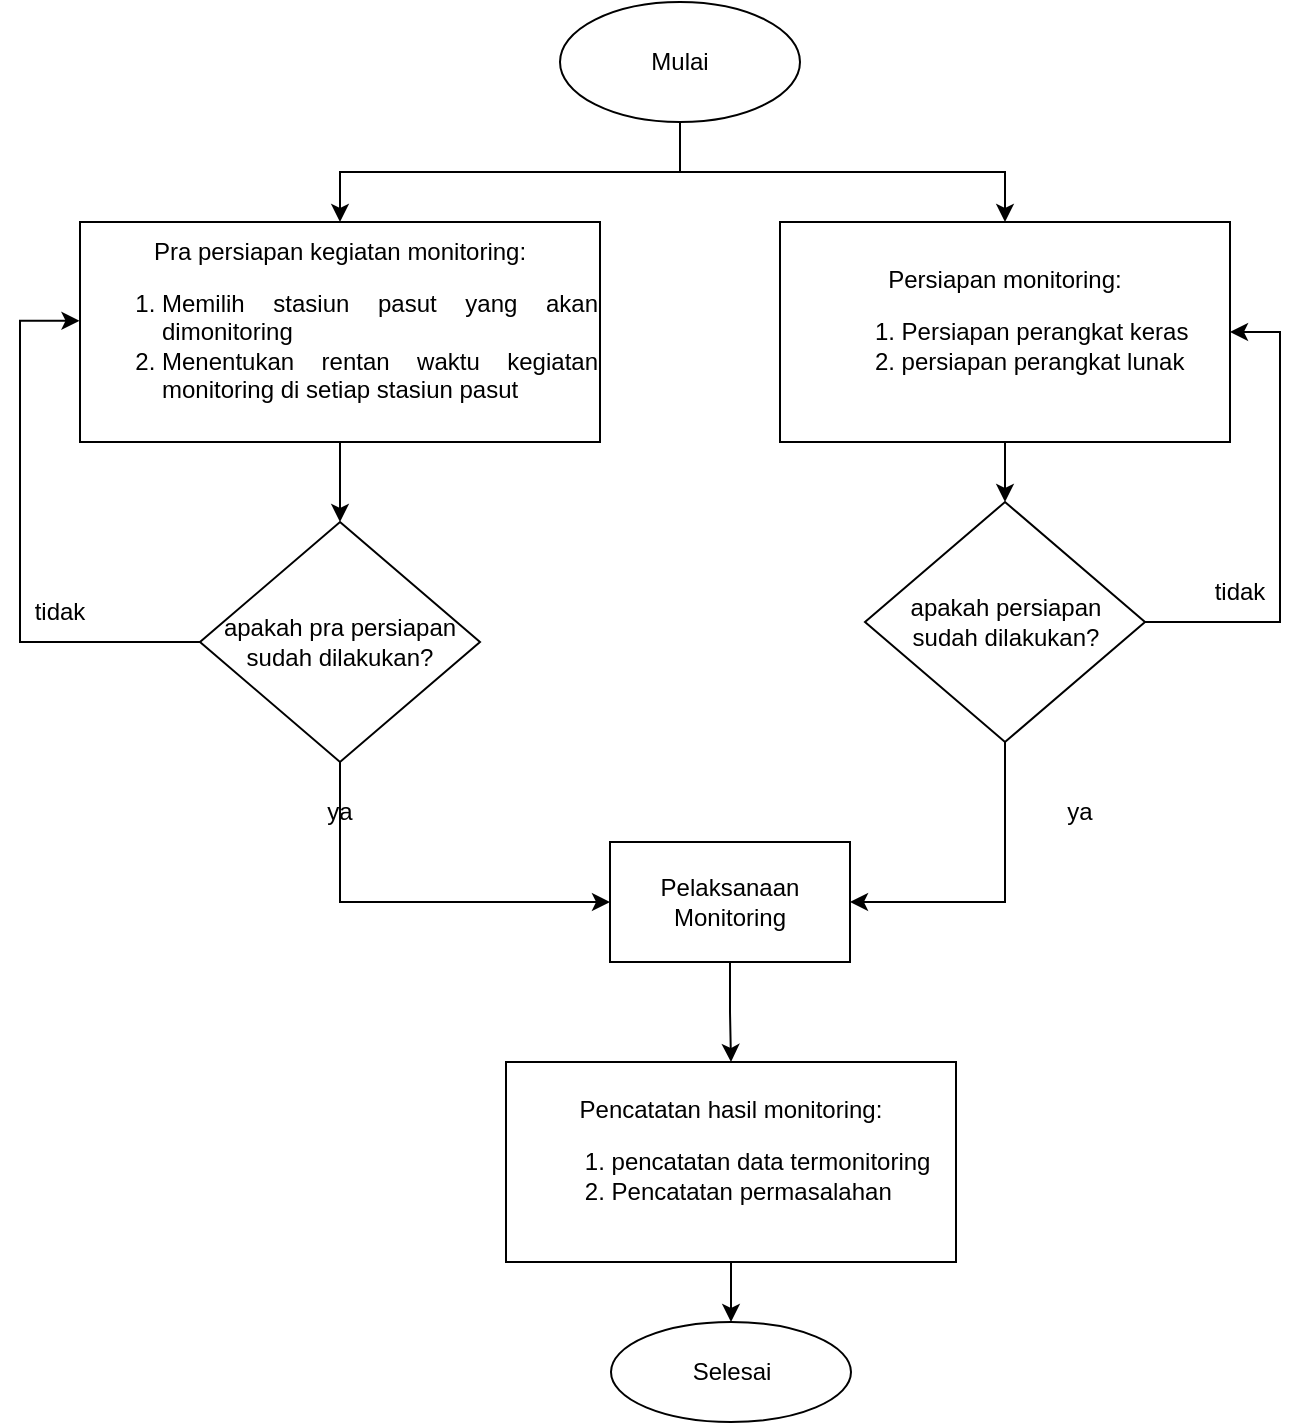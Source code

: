 <mxfile version="16.6.1" type="github">
  <diagram id="g-Gv6t-8aT0DRsh0b5iK" name="Page-1">
    <mxGraphModel dx="1298" dy="660" grid="1" gridSize="10" guides="1" tooltips="1" connect="1" arrows="1" fold="1" page="1" pageScale="1" pageWidth="850" pageHeight="1100" math="0" shadow="0">
      <root>
        <mxCell id="0" />
        <mxCell id="1" parent="0" />
        <mxCell id="q-GdaB6_eMzgq81kTnWl-22" style="edgeStyle=orthogonalEdgeStyle;rounded=0;orthogonalLoop=1;jettySize=auto;html=1;" edge="1" parent="1" source="q-GdaB6_eMzgq81kTnWl-1" target="q-GdaB6_eMzgq81kTnWl-2">
          <mxGeometry relative="1" as="geometry" />
        </mxCell>
        <mxCell id="q-GdaB6_eMzgq81kTnWl-23" style="edgeStyle=orthogonalEdgeStyle;rounded=0;orthogonalLoop=1;jettySize=auto;html=1;" edge="1" parent="1" source="q-GdaB6_eMzgq81kTnWl-1" target="q-GdaB6_eMzgq81kTnWl-4">
          <mxGeometry relative="1" as="geometry" />
        </mxCell>
        <mxCell id="q-GdaB6_eMzgq81kTnWl-1" value="Mulai" style="ellipse;whiteSpace=wrap;html=1;" vertex="1" parent="1">
          <mxGeometry x="340" width="120" height="60" as="geometry" />
        </mxCell>
        <mxCell id="q-GdaB6_eMzgq81kTnWl-24" style="edgeStyle=orthogonalEdgeStyle;rounded=0;orthogonalLoop=1;jettySize=auto;html=1;entryX=0.5;entryY=0;entryDx=0;entryDy=0;" edge="1" parent="1" source="q-GdaB6_eMzgq81kTnWl-2" target="q-GdaB6_eMzgq81kTnWl-5">
          <mxGeometry relative="1" as="geometry" />
        </mxCell>
        <mxCell id="q-GdaB6_eMzgq81kTnWl-2" value="&lt;div&gt;Pra persiapan kegiatan monitoring:&lt;/div&gt;&lt;ol&gt;&lt;li&gt;&lt;div align=&quot;justify&quot;&gt;Memilih stasiun pasut yang akan dimonitoring&lt;/div&gt;&lt;/li&gt;&lt;li&gt;&lt;div align=&quot;justify&quot;&gt;Menentukan rentan waktu kegiatan monitoring di setiap stasiun pasut&lt;/div&gt;&lt;/li&gt;&lt;/ol&gt;" style="rounded=0;whiteSpace=wrap;html=1;" vertex="1" parent="1">
          <mxGeometry x="100" y="110" width="260" height="110" as="geometry" />
        </mxCell>
        <mxCell id="q-GdaB6_eMzgq81kTnWl-25" style="edgeStyle=orthogonalEdgeStyle;rounded=0;orthogonalLoop=1;jettySize=auto;html=1;" edge="1" parent="1" source="q-GdaB6_eMzgq81kTnWl-4" target="q-GdaB6_eMzgq81kTnWl-6">
          <mxGeometry relative="1" as="geometry" />
        </mxCell>
        <mxCell id="q-GdaB6_eMzgq81kTnWl-4" value="&lt;div&gt;Persiapan monitoring: &lt;br&gt;&lt;/div&gt;&lt;div align=&quot;justify&quot;&gt;&lt;ol&gt;&lt;li&gt;Persiapan perangkat keras&lt;/li&gt;&lt;li&gt;persiapan perangkat lunak&lt;br&gt;&lt;/li&gt;&lt;/ol&gt;&lt;/div&gt;" style="rounded=0;whiteSpace=wrap;html=1;" vertex="1" parent="1">
          <mxGeometry x="450" y="110" width="225" height="110" as="geometry" />
        </mxCell>
        <mxCell id="q-GdaB6_eMzgq81kTnWl-9" style="edgeStyle=orthogonalEdgeStyle;rounded=0;orthogonalLoop=1;jettySize=auto;html=1;exitX=0.5;exitY=1;exitDx=0;exitDy=0;entryX=0;entryY=0.5;entryDx=0;entryDy=0;" edge="1" parent="1" source="q-GdaB6_eMzgq81kTnWl-5" target="q-GdaB6_eMzgq81kTnWl-7">
          <mxGeometry relative="1" as="geometry" />
        </mxCell>
        <mxCell id="q-GdaB6_eMzgq81kTnWl-12" style="edgeStyle=orthogonalEdgeStyle;rounded=0;orthogonalLoop=1;jettySize=auto;html=1;entryX=-0.001;entryY=0.449;entryDx=0;entryDy=0;entryPerimeter=0;exitX=0;exitY=0.5;exitDx=0;exitDy=0;" edge="1" parent="1" source="q-GdaB6_eMzgq81kTnWl-5" target="q-GdaB6_eMzgq81kTnWl-2">
          <mxGeometry relative="1" as="geometry">
            <Array as="points">
              <mxPoint x="70" y="320" />
              <mxPoint x="70" y="159" />
            </Array>
          </mxGeometry>
        </mxCell>
        <mxCell id="q-GdaB6_eMzgq81kTnWl-5" value="&lt;div&gt;apakah pra persiapan &lt;br&gt;&lt;/div&gt;&lt;div&gt;sudah dilakukan?&lt;/div&gt;" style="rhombus;whiteSpace=wrap;html=1;" vertex="1" parent="1">
          <mxGeometry x="160" y="260" width="140" height="120" as="geometry" />
        </mxCell>
        <mxCell id="q-GdaB6_eMzgq81kTnWl-11" style="edgeStyle=orthogonalEdgeStyle;rounded=0;orthogonalLoop=1;jettySize=auto;html=1;entryX=1;entryY=0.5;entryDx=0;entryDy=0;exitX=0.5;exitY=1;exitDx=0;exitDy=0;" edge="1" parent="1" source="q-GdaB6_eMzgq81kTnWl-6" target="q-GdaB6_eMzgq81kTnWl-7">
          <mxGeometry relative="1" as="geometry" />
        </mxCell>
        <mxCell id="q-GdaB6_eMzgq81kTnWl-13" style="edgeStyle=orthogonalEdgeStyle;rounded=0;orthogonalLoop=1;jettySize=auto;html=1;entryX=1;entryY=0.5;entryDx=0;entryDy=0;exitX=1;exitY=0.5;exitDx=0;exitDy=0;" edge="1" parent="1" source="q-GdaB6_eMzgq81kTnWl-6" target="q-GdaB6_eMzgq81kTnWl-4">
          <mxGeometry relative="1" as="geometry">
            <Array as="points">
              <mxPoint x="700" y="310" />
              <mxPoint x="700" y="165" />
            </Array>
          </mxGeometry>
        </mxCell>
        <mxCell id="q-GdaB6_eMzgq81kTnWl-6" value="&lt;div&gt;apakah persiapan &lt;br&gt;&lt;/div&gt;&lt;div&gt;sudah dilakukan?&lt;/div&gt;" style="rhombus;whiteSpace=wrap;html=1;" vertex="1" parent="1">
          <mxGeometry x="492.5" y="250" width="140" height="120" as="geometry" />
        </mxCell>
        <mxCell id="q-GdaB6_eMzgq81kTnWl-19" style="edgeStyle=orthogonalEdgeStyle;rounded=0;orthogonalLoop=1;jettySize=auto;html=1;entryX=0.5;entryY=0;entryDx=0;entryDy=0;" edge="1" parent="1" source="q-GdaB6_eMzgq81kTnWl-7" target="q-GdaB6_eMzgq81kTnWl-18">
          <mxGeometry relative="1" as="geometry" />
        </mxCell>
        <mxCell id="q-GdaB6_eMzgq81kTnWl-7" value="Pelaksanaan Monitoring" style="rounded=0;whiteSpace=wrap;html=1;" vertex="1" parent="1">
          <mxGeometry x="365" y="420" width="120" height="60" as="geometry" />
        </mxCell>
        <mxCell id="q-GdaB6_eMzgq81kTnWl-14" value="tidak" style="text;html=1;strokeColor=none;fillColor=none;align=center;verticalAlign=middle;whiteSpace=wrap;rounded=0;" vertex="1" parent="1">
          <mxGeometry x="60" y="290" width="60" height="30" as="geometry" />
        </mxCell>
        <mxCell id="q-GdaB6_eMzgq81kTnWl-15" value="ya" style="text;html=1;strokeColor=none;fillColor=none;align=center;verticalAlign=middle;whiteSpace=wrap;rounded=0;" vertex="1" parent="1">
          <mxGeometry x="200" y="390" width="60" height="30" as="geometry" />
        </mxCell>
        <mxCell id="q-GdaB6_eMzgq81kTnWl-16" value="tidak" style="text;html=1;strokeColor=none;fillColor=none;align=center;verticalAlign=middle;whiteSpace=wrap;rounded=0;" vertex="1" parent="1">
          <mxGeometry x="650" y="280" width="60" height="30" as="geometry" />
        </mxCell>
        <mxCell id="q-GdaB6_eMzgq81kTnWl-17" value="ya" style="text;html=1;strokeColor=none;fillColor=none;align=center;verticalAlign=middle;whiteSpace=wrap;rounded=0;" vertex="1" parent="1">
          <mxGeometry x="570" y="390" width="60" height="30" as="geometry" />
        </mxCell>
        <mxCell id="q-GdaB6_eMzgq81kTnWl-21" style="edgeStyle=orthogonalEdgeStyle;rounded=0;orthogonalLoop=1;jettySize=auto;html=1;" edge="1" parent="1" source="q-GdaB6_eMzgq81kTnWl-18" target="q-GdaB6_eMzgq81kTnWl-20">
          <mxGeometry relative="1" as="geometry" />
        </mxCell>
        <mxCell id="q-GdaB6_eMzgq81kTnWl-18" value="&lt;div&gt;Pencatatan hasil monitoring: &lt;br&gt;&lt;/div&gt;&lt;div align=&quot;justify&quot;&gt;&lt;ol&gt;&lt;li&gt;pencatatan data termonitoring&lt;br&gt;&lt;/li&gt;&lt;li&gt;Pencatatan permasalahan&lt;br&gt;&lt;/li&gt;&lt;/ol&gt;&lt;/div&gt;" style="rounded=0;whiteSpace=wrap;html=1;" vertex="1" parent="1">
          <mxGeometry x="313" y="530" width="225" height="100" as="geometry" />
        </mxCell>
        <mxCell id="q-GdaB6_eMzgq81kTnWl-20" value="Selesai" style="ellipse;whiteSpace=wrap;html=1;" vertex="1" parent="1">
          <mxGeometry x="365.5" y="660" width="120" height="50" as="geometry" />
        </mxCell>
      </root>
    </mxGraphModel>
  </diagram>
</mxfile>
